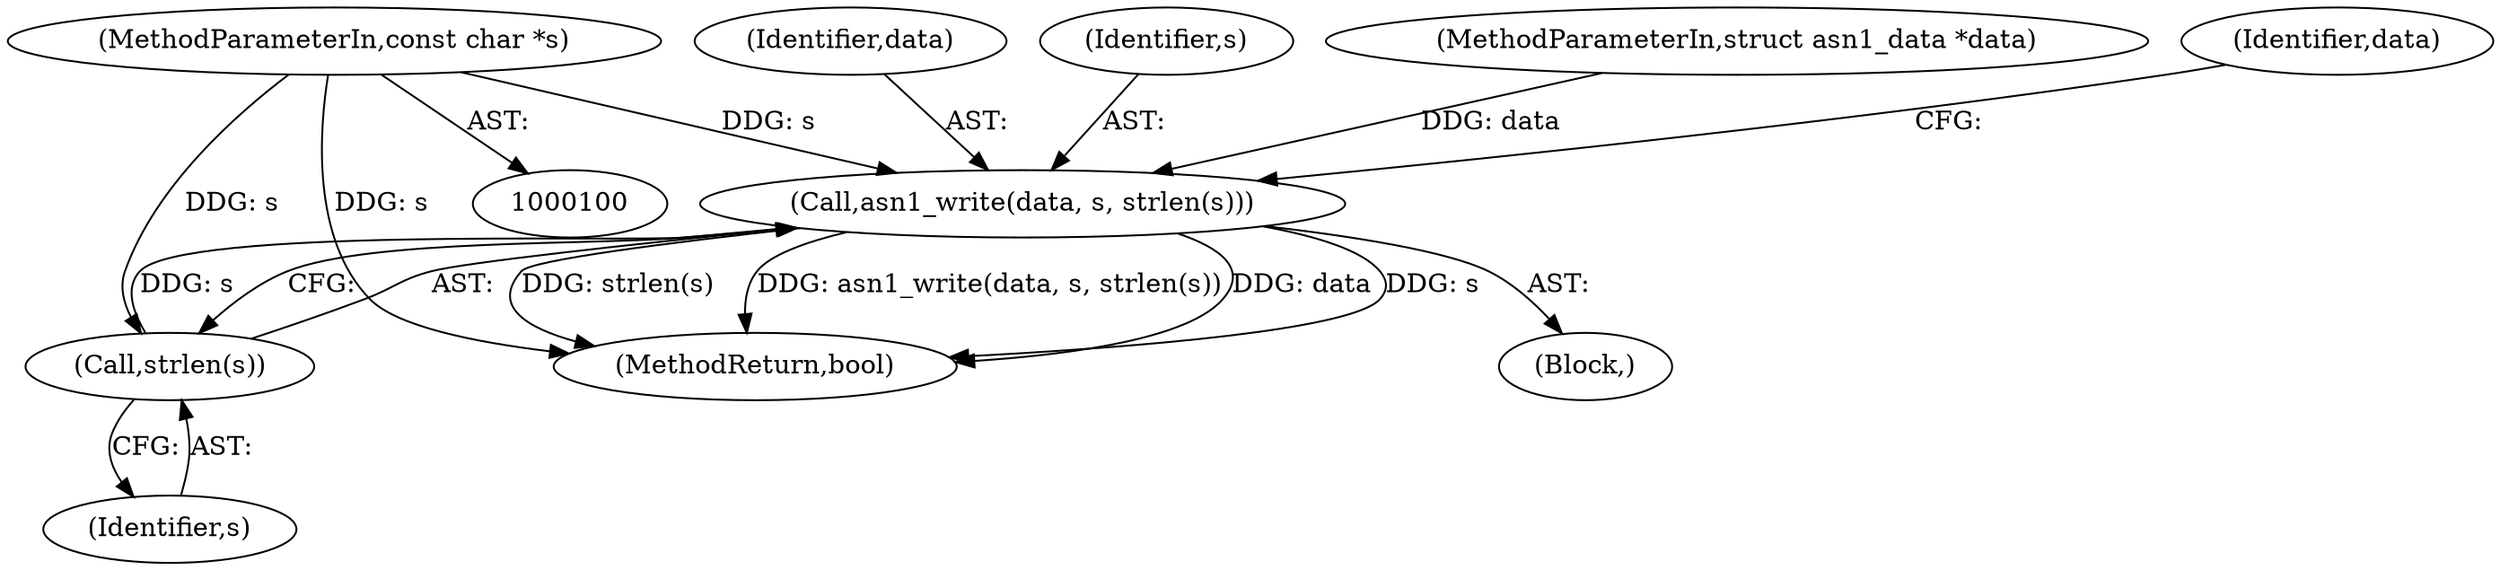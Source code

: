 digraph "1_samba_9d989c9dd7a5b92d0c5d65287935471b83b6e884_6@pointer" {
"1000102" [label="(MethodParameterIn,const char *s)"];
"1000104" [label="(Call,asn1_write(data, s, strlen(s)))"];
"1000107" [label="(Call,strlen(s))"];
"1000101" [label="(MethodParameterIn,struct asn1_data *data)"];
"1000102" [label="(MethodParameterIn,const char *s)"];
"1000108" [label="(Identifier,s)"];
"1000104" [label="(Call,asn1_write(data, s, strlen(s)))"];
"1000103" [label="(Block,)"];
"1000112" [label="(Identifier,data)"];
"1000105" [label="(Identifier,data)"];
"1000106" [label="(Identifier,s)"];
"1000114" [label="(MethodReturn,bool)"];
"1000107" [label="(Call,strlen(s))"];
"1000102" -> "1000100"  [label="AST: "];
"1000102" -> "1000114"  [label="DDG: s"];
"1000102" -> "1000104"  [label="DDG: s"];
"1000102" -> "1000107"  [label="DDG: s"];
"1000104" -> "1000103"  [label="AST: "];
"1000104" -> "1000107"  [label="CFG: "];
"1000105" -> "1000104"  [label="AST: "];
"1000106" -> "1000104"  [label="AST: "];
"1000107" -> "1000104"  [label="AST: "];
"1000112" -> "1000104"  [label="CFG: "];
"1000104" -> "1000114"  [label="DDG: strlen(s)"];
"1000104" -> "1000114"  [label="DDG: asn1_write(data, s, strlen(s))"];
"1000104" -> "1000114"  [label="DDG: data"];
"1000104" -> "1000114"  [label="DDG: s"];
"1000101" -> "1000104"  [label="DDG: data"];
"1000107" -> "1000104"  [label="DDG: s"];
"1000107" -> "1000108"  [label="CFG: "];
"1000108" -> "1000107"  [label="AST: "];
}
